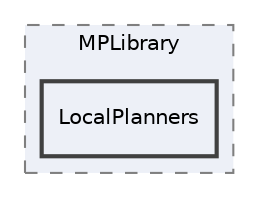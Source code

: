 digraph "LocalPlanners"
{
 // LATEX_PDF_SIZE
  edge [fontname="Helvetica",fontsize="10",labelfontname="Helvetica",labelfontsize="10"];
  node [fontname="Helvetica",fontsize="10",shape=record];
  compound=true
  subgraph clusterdir_00ea08126208d03a9c4d60f989aa665e {
    graph [ bgcolor="#edf0f7", pencolor="grey50", style="filled,dashed,", label="MPLibrary", fontname="Helvetica", fontsize="10", URL="dir_00ea08126208d03a9c4d60f989aa665e.html"]
  dir_0c29b4018f774bcf082c124cba947952 [shape=box, label="LocalPlanners", style="filled,bold,", fillcolor="#edf0f7", color="grey25", URL="dir_0c29b4018f774bcf082c124cba947952.html"];
  }
}
